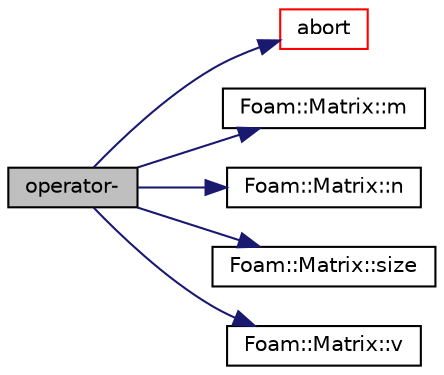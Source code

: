digraph "operator-"
{
  bgcolor="transparent";
  edge [fontname="Helvetica",fontsize="10",labelfontname="Helvetica",labelfontsize="10"];
  node [fontname="Helvetica",fontsize="10",shape=record];
  rankdir="LR";
  Node1 [label="operator-",height=0.2,width=0.4,color="black", fillcolor="grey75", style="filled", fontcolor="black"];
  Node1 -> Node2 [color="midnightblue",fontsize="10",style="solid",fontname="Helvetica"];
  Node2 [label="abort",height=0.2,width=0.4,color="red",URL="$a10887.html#a447107a607d03e417307c203fa5fb44b"];
  Node1 -> Node3 [color="midnightblue",fontsize="10",style="solid",fontname="Helvetica"];
  Node3 [label="Foam::Matrix::m",height=0.2,width=0.4,color="black",URL="$a01470.html#a28db6159f26f200807be19ad57dd0340",tooltip="Return the number of rows. "];
  Node1 -> Node4 [color="midnightblue",fontsize="10",style="solid",fontname="Helvetica"];
  Node4 [label="Foam::Matrix::n",height=0.2,width=0.4,color="black",URL="$a01470.html#abd0c5ee479abe99a5698e779793f412d",tooltip="Return the number of columns. "];
  Node1 -> Node5 [color="midnightblue",fontsize="10",style="solid",fontname="Helvetica"];
  Node5 [label="Foam::Matrix::size",height=0.2,width=0.4,color="black",URL="$a01470.html#a723361dc2020160f5492e8fe2d09fa44",tooltip="Return the number of elements in matrix (m*n) "];
  Node1 -> Node6 [color="midnightblue",fontsize="10",style="solid",fontname="Helvetica"];
  Node6 [label="Foam::Matrix::v",height=0.2,width=0.4,color="black",URL="$a01470.html#a8cc8113dc7616c8902b6206ba42d022c",tooltip="Return element vector of the constant Matrix. "];
}
